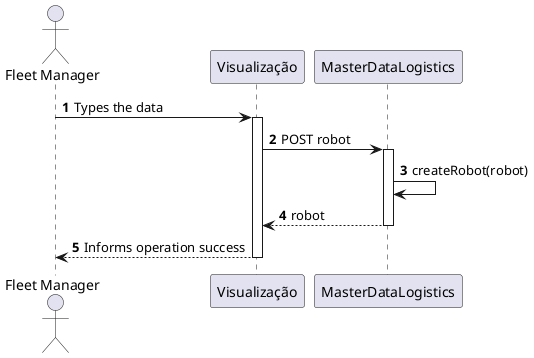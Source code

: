 @startuml

autonumber
actor "Fleet Manager" as CM
participant Visualização
participant "MasterDataLogistics" as GI

CM -> Visualização: Types the data
activate Visualização

Visualização -> GI: POST robot
activate GI

GI -> GI: createRobot(robot)

GI --> Visualização: robot
deactivate GI

CM <-- Visualização: Informs operation success
deactivate Visualização


@enduml

